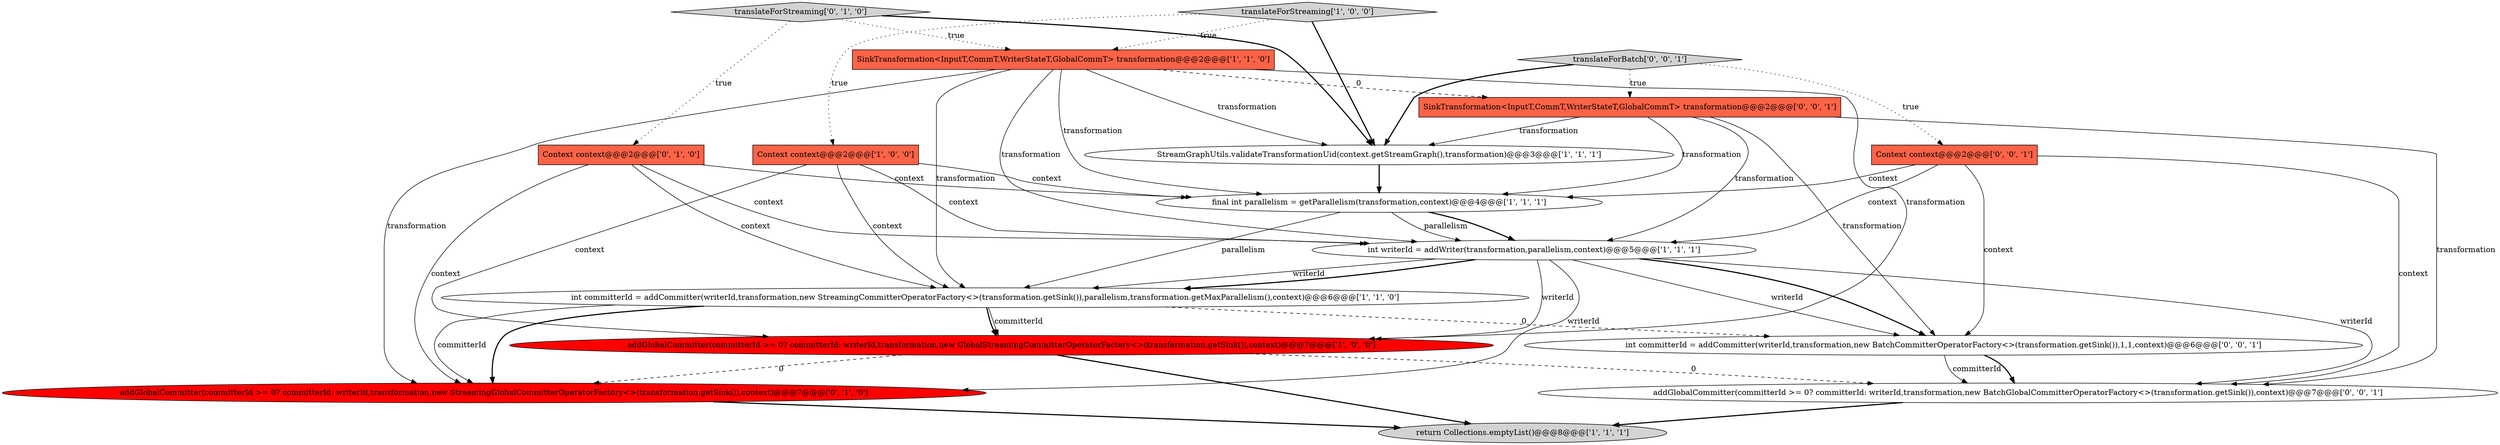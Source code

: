 digraph {
15 [style = filled, label = "addGlobalCommitter(committerId >= 0? committerId: writerId,transformation,new BatchGlobalCommitterOperatorFactory<>(transformation.getSink()),context)@@@7@@@['0', '0', '1']", fillcolor = white, shape = ellipse image = "AAA0AAABBB3BBB"];
7 [style = filled, label = "addGlobalCommitter(committerId >= 0? committerId: writerId,transformation,new GlobalStreamingCommitterOperatorFactory<>(transformation.getSink()),context)@@@7@@@['1', '0', '0']", fillcolor = red, shape = ellipse image = "AAA1AAABBB1BBB"];
13 [style = filled, label = "int committerId = addCommitter(writerId,transformation,new BatchCommitterOperatorFactory<>(transformation.getSink()),1,1,context)@@@6@@@['0', '0', '1']", fillcolor = white, shape = ellipse image = "AAA0AAABBB3BBB"];
1 [style = filled, label = "return Collections.emptyList()@@@8@@@['1', '1', '1']", fillcolor = lightgray, shape = ellipse image = "AAA0AAABBB1BBB"];
8 [style = filled, label = "int writerId = addWriter(transformation,parallelism,context)@@@5@@@['1', '1', '1']", fillcolor = white, shape = ellipse image = "AAA0AAABBB1BBB"];
9 [style = filled, label = "Context context@@@2@@@['0', '1', '0']", fillcolor = tomato, shape = box image = "AAA0AAABBB2BBB"];
5 [style = filled, label = "translateForStreaming['1', '0', '0']", fillcolor = lightgray, shape = diamond image = "AAA0AAABBB1BBB"];
14 [style = filled, label = "SinkTransformation<InputT,CommT,WriterStateT,GlobalCommT> transformation@@@2@@@['0', '0', '1']", fillcolor = tomato, shape = box image = "AAA0AAABBB3BBB"];
10 [style = filled, label = "translateForStreaming['0', '1', '0']", fillcolor = lightgray, shape = diamond image = "AAA0AAABBB2BBB"];
11 [style = filled, label = "addGlobalCommitter(committerId >= 0? committerId: writerId,transformation,new StreamingGlobalCommitterOperatorFactory<>(transformation.getSink()),context)@@@7@@@['0', '1', '0']", fillcolor = red, shape = ellipse image = "AAA1AAABBB2BBB"];
3 [style = filled, label = "StreamGraphUtils.validateTransformationUid(context.getStreamGraph(),transformation)@@@3@@@['1', '1', '1']", fillcolor = white, shape = ellipse image = "AAA0AAABBB1BBB"];
16 [style = filled, label = "translateForBatch['0', '0', '1']", fillcolor = lightgray, shape = diamond image = "AAA0AAABBB3BBB"];
12 [style = filled, label = "Context context@@@2@@@['0', '0', '1']", fillcolor = tomato, shape = box image = "AAA0AAABBB3BBB"];
2 [style = filled, label = "int committerId = addCommitter(writerId,transformation,new StreamingCommitterOperatorFactory<>(transformation.getSink()),parallelism,transformation.getMaxParallelism(),context)@@@6@@@['1', '1', '0']", fillcolor = white, shape = ellipse image = "AAA0AAABBB1BBB"];
4 [style = filled, label = "final int parallelism = getParallelism(transformation,context)@@@4@@@['1', '1', '1']", fillcolor = white, shape = ellipse image = "AAA0AAABBB1BBB"];
6 [style = filled, label = "SinkTransformation<InputT,CommT,WriterStateT,GlobalCommT> transformation@@@2@@@['1', '1', '0']", fillcolor = tomato, shape = box image = "AAA0AAABBB1BBB"];
0 [style = filled, label = "Context context@@@2@@@['1', '0', '0']", fillcolor = tomato, shape = box image = "AAA0AAABBB1BBB"];
5->3 [style = bold, label=""];
16->3 [style = bold, label=""];
4->8 [style = solid, label="parallelism"];
10->6 [style = dotted, label="true"];
7->1 [style = bold, label=""];
8->15 [style = solid, label="writerId"];
16->12 [style = dotted, label="true"];
2->7 [style = solid, label="committerId"];
11->1 [style = bold, label=""];
8->13 [style = solid, label="writerId"];
6->11 [style = solid, label="transformation"];
7->11 [style = dashed, label="0"];
5->6 [style = dotted, label="true"];
12->4 [style = solid, label="context"];
10->3 [style = bold, label=""];
2->11 [style = solid, label="committerId"];
5->0 [style = dotted, label="true"];
0->8 [style = solid, label="context"];
6->14 [style = dashed, label="0"];
10->9 [style = dotted, label="true"];
0->2 [style = solid, label="context"];
8->2 [style = solid, label="writerId"];
3->4 [style = bold, label=""];
9->4 [style = solid, label="context"];
14->15 [style = solid, label="transformation"];
12->8 [style = solid, label="context"];
14->8 [style = solid, label="transformation"];
4->2 [style = solid, label="parallelism"];
6->3 [style = solid, label="transformation"];
13->15 [style = solid, label="committerId"];
8->2 [style = bold, label=""];
9->2 [style = solid, label="context"];
6->2 [style = solid, label="transformation"];
2->13 [style = dashed, label="0"];
9->11 [style = solid, label="context"];
9->8 [style = solid, label="context"];
14->13 [style = solid, label="transformation"];
16->14 [style = dotted, label="true"];
6->4 [style = solid, label="transformation"];
8->11 [style = solid, label="writerId"];
7->15 [style = dashed, label="0"];
0->7 [style = solid, label="context"];
4->8 [style = bold, label=""];
13->15 [style = bold, label=""];
2->7 [style = bold, label=""];
12->15 [style = solid, label="context"];
6->7 [style = solid, label="transformation"];
8->7 [style = solid, label="writerId"];
12->13 [style = solid, label="context"];
6->8 [style = solid, label="transformation"];
14->3 [style = solid, label="transformation"];
2->11 [style = bold, label=""];
8->13 [style = bold, label=""];
14->4 [style = solid, label="transformation"];
0->4 [style = solid, label="context"];
15->1 [style = bold, label=""];
}
